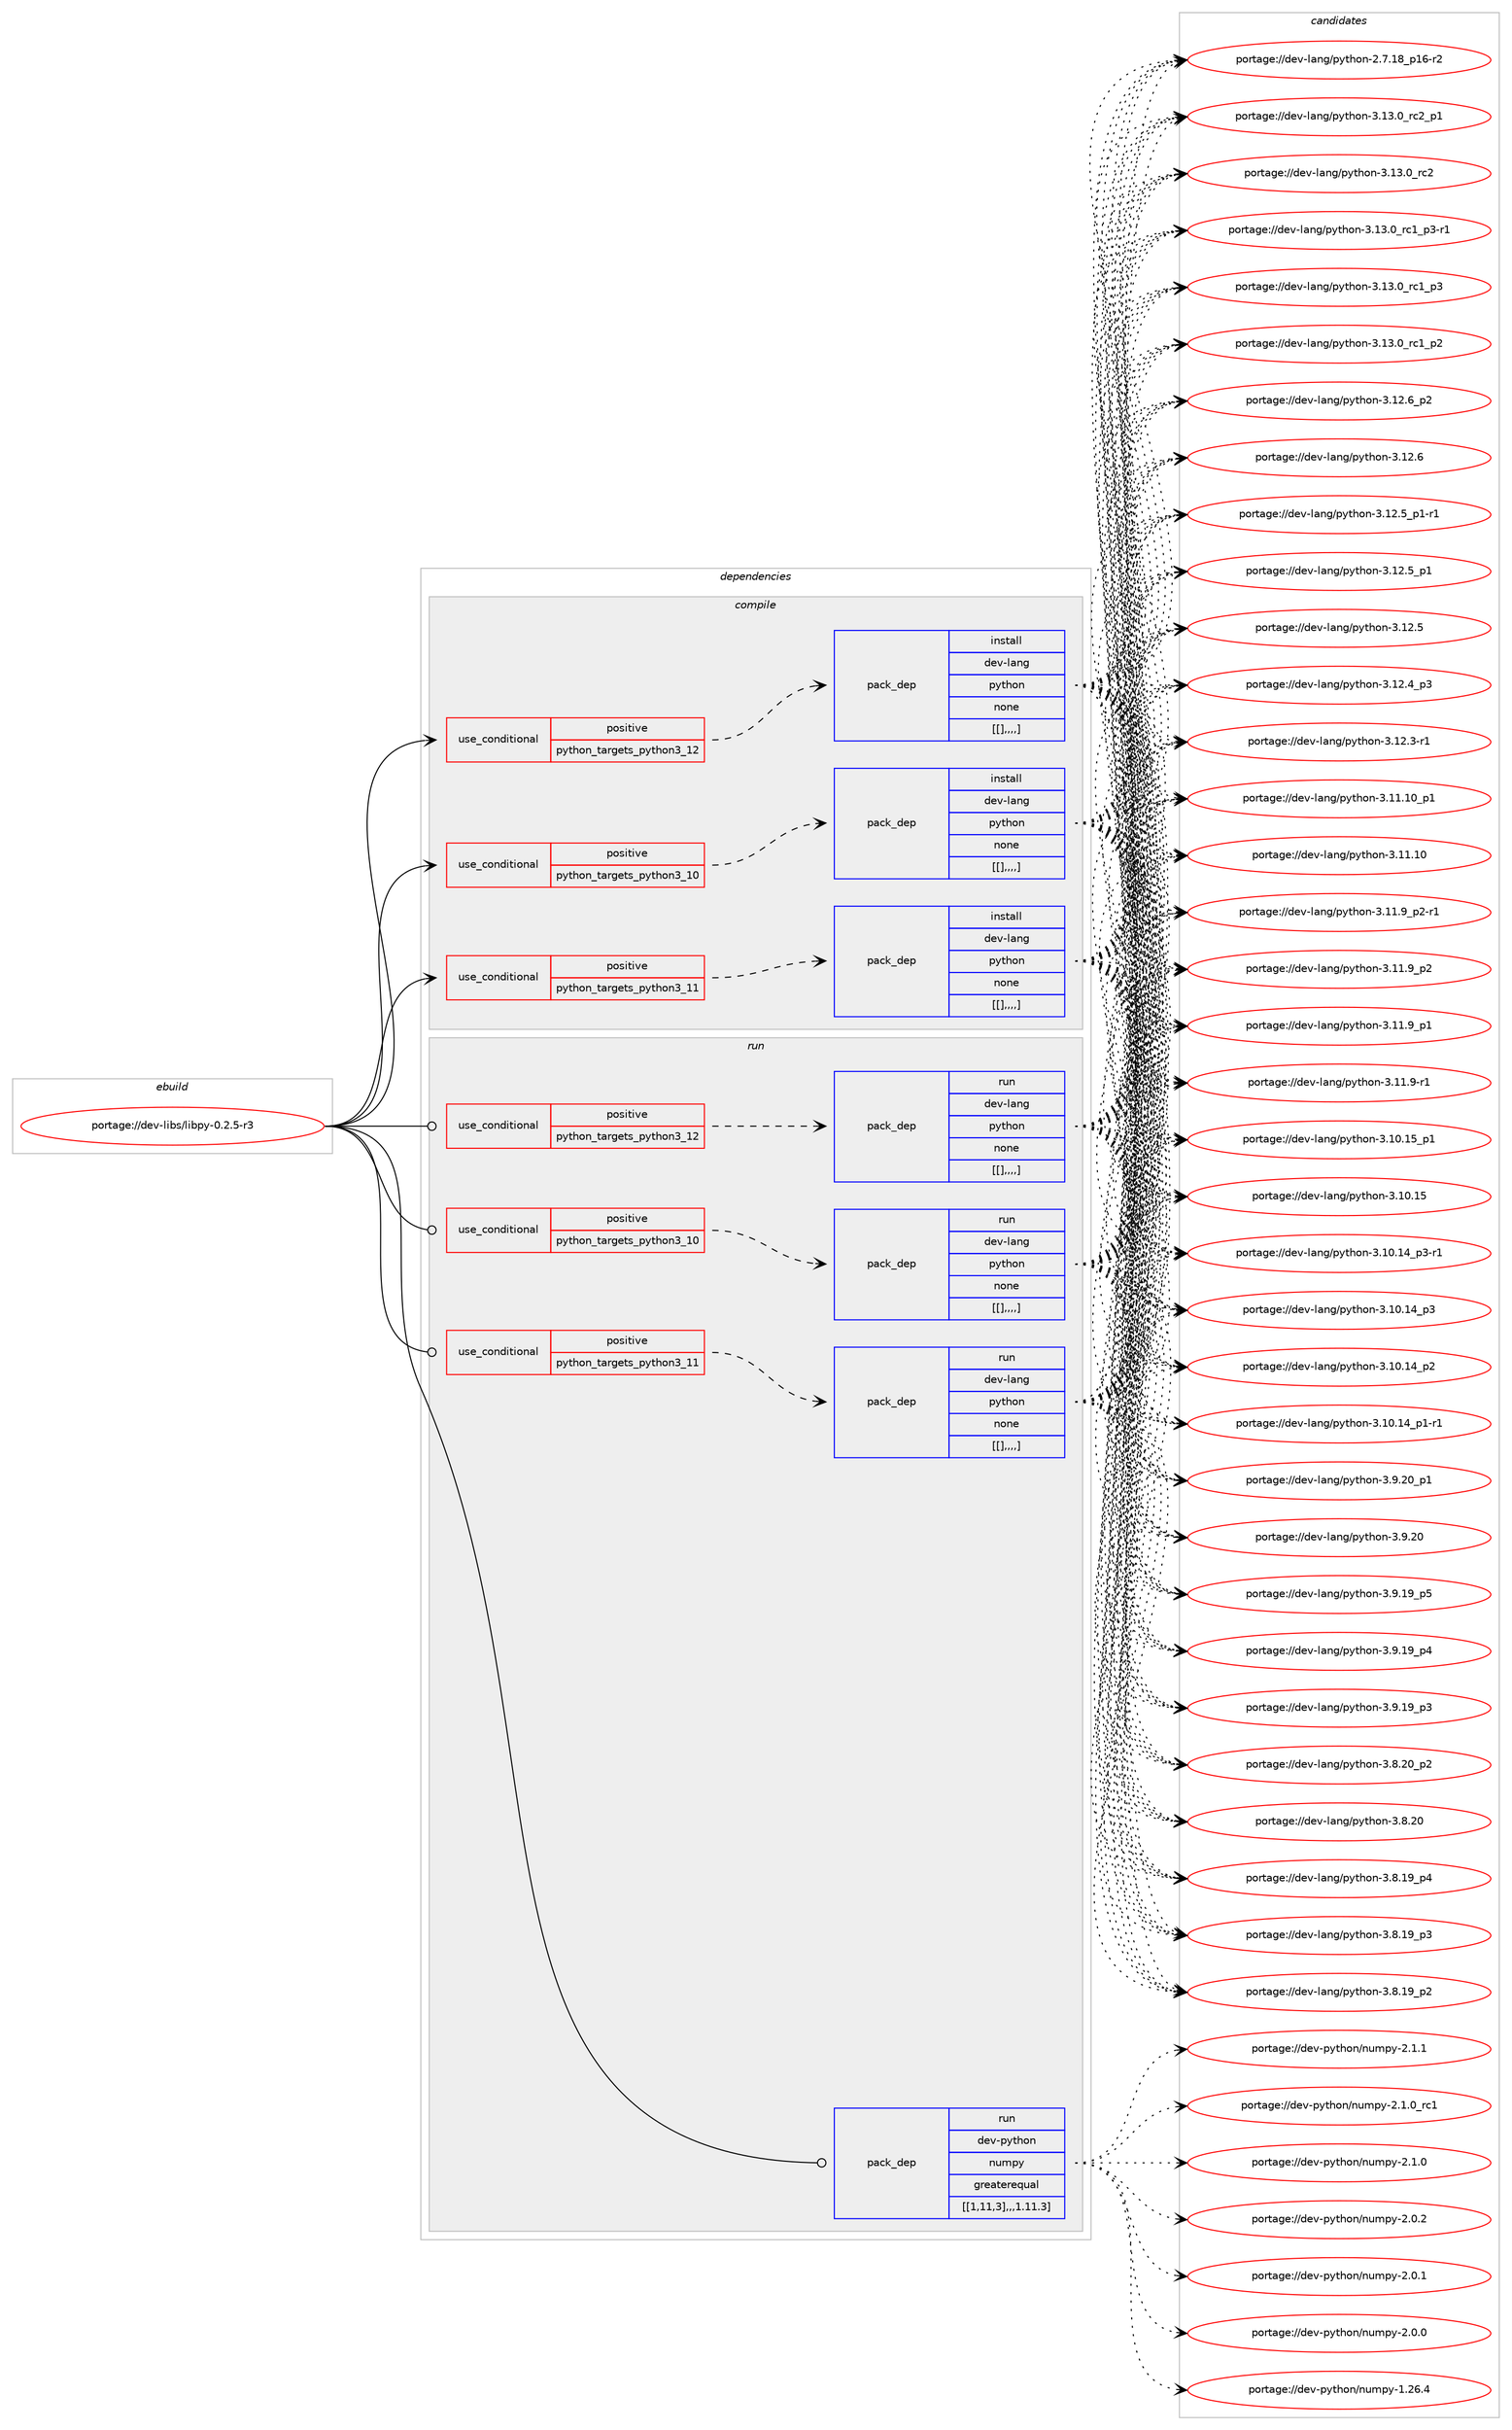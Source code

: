 digraph prolog {

# *************
# Graph options
# *************

newrank=true;
concentrate=true;
compound=true;
graph [rankdir=LR,fontname=Helvetica,fontsize=10,ranksep=1.5];#, ranksep=2.5, nodesep=0.2];
edge  [arrowhead=vee];
node  [fontname=Helvetica,fontsize=10];

# **********
# The ebuild
# **********

subgraph cluster_leftcol {
color=gray;
label=<<i>ebuild</i>>;
id [label="portage://dev-libs/libpy-0.2.5-r3", color=red, width=4, href="../dev-libs/libpy-0.2.5-r3.svg"];
}

# ****************
# The dependencies
# ****************

subgraph cluster_midcol {
color=gray;
label=<<i>dependencies</i>>;
subgraph cluster_compile {
fillcolor="#eeeeee";
style=filled;
label=<<i>compile</i>>;
subgraph cond28006 {
dependency112294 [label=<<TABLE BORDER="0" CELLBORDER="1" CELLSPACING="0" CELLPADDING="4"><TR><TD ROWSPAN="3" CELLPADDING="10">use_conditional</TD></TR><TR><TD>positive</TD></TR><TR><TD>python_targets_python3_10</TD></TR></TABLE>>, shape=none, color=red];
subgraph pack83128 {
dependency112295 [label=<<TABLE BORDER="0" CELLBORDER="1" CELLSPACING="0" CELLPADDING="4" WIDTH="220"><TR><TD ROWSPAN="6" CELLPADDING="30">pack_dep</TD></TR><TR><TD WIDTH="110">install</TD></TR><TR><TD>dev-lang</TD></TR><TR><TD>python</TD></TR><TR><TD>none</TD></TR><TR><TD>[[],,,,]</TD></TR></TABLE>>, shape=none, color=blue];
}
dependency112294:e -> dependency112295:w [weight=20,style="dashed",arrowhead="vee"];
}
id:e -> dependency112294:w [weight=20,style="solid",arrowhead="vee"];
subgraph cond28007 {
dependency112296 [label=<<TABLE BORDER="0" CELLBORDER="1" CELLSPACING="0" CELLPADDING="4"><TR><TD ROWSPAN="3" CELLPADDING="10">use_conditional</TD></TR><TR><TD>positive</TD></TR><TR><TD>python_targets_python3_11</TD></TR></TABLE>>, shape=none, color=red];
subgraph pack83129 {
dependency112297 [label=<<TABLE BORDER="0" CELLBORDER="1" CELLSPACING="0" CELLPADDING="4" WIDTH="220"><TR><TD ROWSPAN="6" CELLPADDING="30">pack_dep</TD></TR><TR><TD WIDTH="110">install</TD></TR><TR><TD>dev-lang</TD></TR><TR><TD>python</TD></TR><TR><TD>none</TD></TR><TR><TD>[[],,,,]</TD></TR></TABLE>>, shape=none, color=blue];
}
dependency112296:e -> dependency112297:w [weight=20,style="dashed",arrowhead="vee"];
}
id:e -> dependency112296:w [weight=20,style="solid",arrowhead="vee"];
subgraph cond28008 {
dependency112298 [label=<<TABLE BORDER="0" CELLBORDER="1" CELLSPACING="0" CELLPADDING="4"><TR><TD ROWSPAN="3" CELLPADDING="10">use_conditional</TD></TR><TR><TD>positive</TD></TR><TR><TD>python_targets_python3_12</TD></TR></TABLE>>, shape=none, color=red];
subgraph pack83130 {
dependency112299 [label=<<TABLE BORDER="0" CELLBORDER="1" CELLSPACING="0" CELLPADDING="4" WIDTH="220"><TR><TD ROWSPAN="6" CELLPADDING="30">pack_dep</TD></TR><TR><TD WIDTH="110">install</TD></TR><TR><TD>dev-lang</TD></TR><TR><TD>python</TD></TR><TR><TD>none</TD></TR><TR><TD>[[],,,,]</TD></TR></TABLE>>, shape=none, color=blue];
}
dependency112298:e -> dependency112299:w [weight=20,style="dashed",arrowhead="vee"];
}
id:e -> dependency112298:w [weight=20,style="solid",arrowhead="vee"];
}
subgraph cluster_compileandrun {
fillcolor="#eeeeee";
style=filled;
label=<<i>compile and run</i>>;
}
subgraph cluster_run {
fillcolor="#eeeeee";
style=filled;
label=<<i>run</i>>;
subgraph cond28009 {
dependency112300 [label=<<TABLE BORDER="0" CELLBORDER="1" CELLSPACING="0" CELLPADDING="4"><TR><TD ROWSPAN="3" CELLPADDING="10">use_conditional</TD></TR><TR><TD>positive</TD></TR><TR><TD>python_targets_python3_10</TD></TR></TABLE>>, shape=none, color=red];
subgraph pack83131 {
dependency112301 [label=<<TABLE BORDER="0" CELLBORDER="1" CELLSPACING="0" CELLPADDING="4" WIDTH="220"><TR><TD ROWSPAN="6" CELLPADDING="30">pack_dep</TD></TR><TR><TD WIDTH="110">run</TD></TR><TR><TD>dev-lang</TD></TR><TR><TD>python</TD></TR><TR><TD>none</TD></TR><TR><TD>[[],,,,]</TD></TR></TABLE>>, shape=none, color=blue];
}
dependency112300:e -> dependency112301:w [weight=20,style="dashed",arrowhead="vee"];
}
id:e -> dependency112300:w [weight=20,style="solid",arrowhead="odot"];
subgraph cond28010 {
dependency112302 [label=<<TABLE BORDER="0" CELLBORDER="1" CELLSPACING="0" CELLPADDING="4"><TR><TD ROWSPAN="3" CELLPADDING="10">use_conditional</TD></TR><TR><TD>positive</TD></TR><TR><TD>python_targets_python3_11</TD></TR></TABLE>>, shape=none, color=red];
subgraph pack83132 {
dependency112303 [label=<<TABLE BORDER="0" CELLBORDER="1" CELLSPACING="0" CELLPADDING="4" WIDTH="220"><TR><TD ROWSPAN="6" CELLPADDING="30">pack_dep</TD></TR><TR><TD WIDTH="110">run</TD></TR><TR><TD>dev-lang</TD></TR><TR><TD>python</TD></TR><TR><TD>none</TD></TR><TR><TD>[[],,,,]</TD></TR></TABLE>>, shape=none, color=blue];
}
dependency112302:e -> dependency112303:w [weight=20,style="dashed",arrowhead="vee"];
}
id:e -> dependency112302:w [weight=20,style="solid",arrowhead="odot"];
subgraph cond28011 {
dependency112304 [label=<<TABLE BORDER="0" CELLBORDER="1" CELLSPACING="0" CELLPADDING="4"><TR><TD ROWSPAN="3" CELLPADDING="10">use_conditional</TD></TR><TR><TD>positive</TD></TR><TR><TD>python_targets_python3_12</TD></TR></TABLE>>, shape=none, color=red];
subgraph pack83133 {
dependency112305 [label=<<TABLE BORDER="0" CELLBORDER="1" CELLSPACING="0" CELLPADDING="4" WIDTH="220"><TR><TD ROWSPAN="6" CELLPADDING="30">pack_dep</TD></TR><TR><TD WIDTH="110">run</TD></TR><TR><TD>dev-lang</TD></TR><TR><TD>python</TD></TR><TR><TD>none</TD></TR><TR><TD>[[],,,,]</TD></TR></TABLE>>, shape=none, color=blue];
}
dependency112304:e -> dependency112305:w [weight=20,style="dashed",arrowhead="vee"];
}
id:e -> dependency112304:w [weight=20,style="solid",arrowhead="odot"];
subgraph pack83134 {
dependency112306 [label=<<TABLE BORDER="0" CELLBORDER="1" CELLSPACING="0" CELLPADDING="4" WIDTH="220"><TR><TD ROWSPAN="6" CELLPADDING="30">pack_dep</TD></TR><TR><TD WIDTH="110">run</TD></TR><TR><TD>dev-python</TD></TR><TR><TD>numpy</TD></TR><TR><TD>greaterequal</TD></TR><TR><TD>[[1,11,3],,,1.11.3]</TD></TR></TABLE>>, shape=none, color=blue];
}
id:e -> dependency112306:w [weight=20,style="solid",arrowhead="odot"];
}
}

# **************
# The candidates
# **************

subgraph cluster_choices {
rank=same;
color=gray;
label=<<i>candidates</i>>;

subgraph choice83128 {
color=black;
nodesep=1;
choice100101118451089711010347112121116104111110455146495146489511499509511249 [label="portage://dev-lang/python-3.13.0_rc2_p1", color=red, width=4,href="../dev-lang/python-3.13.0_rc2_p1.svg"];
choice10010111845108971101034711212111610411111045514649514648951149950 [label="portage://dev-lang/python-3.13.0_rc2", color=red, width=4,href="../dev-lang/python-3.13.0_rc2.svg"];
choice1001011184510897110103471121211161041111104551464951464895114994995112514511449 [label="portage://dev-lang/python-3.13.0_rc1_p3-r1", color=red, width=4,href="../dev-lang/python-3.13.0_rc1_p3-r1.svg"];
choice100101118451089711010347112121116104111110455146495146489511499499511251 [label="portage://dev-lang/python-3.13.0_rc1_p3", color=red, width=4,href="../dev-lang/python-3.13.0_rc1_p3.svg"];
choice100101118451089711010347112121116104111110455146495146489511499499511250 [label="portage://dev-lang/python-3.13.0_rc1_p2", color=red, width=4,href="../dev-lang/python-3.13.0_rc1_p2.svg"];
choice100101118451089711010347112121116104111110455146495046549511250 [label="portage://dev-lang/python-3.12.6_p2", color=red, width=4,href="../dev-lang/python-3.12.6_p2.svg"];
choice10010111845108971101034711212111610411111045514649504654 [label="portage://dev-lang/python-3.12.6", color=red, width=4,href="../dev-lang/python-3.12.6.svg"];
choice1001011184510897110103471121211161041111104551464950465395112494511449 [label="portage://dev-lang/python-3.12.5_p1-r1", color=red, width=4,href="../dev-lang/python-3.12.5_p1-r1.svg"];
choice100101118451089711010347112121116104111110455146495046539511249 [label="portage://dev-lang/python-3.12.5_p1", color=red, width=4,href="../dev-lang/python-3.12.5_p1.svg"];
choice10010111845108971101034711212111610411111045514649504653 [label="portage://dev-lang/python-3.12.5", color=red, width=4,href="../dev-lang/python-3.12.5.svg"];
choice100101118451089711010347112121116104111110455146495046529511251 [label="portage://dev-lang/python-3.12.4_p3", color=red, width=4,href="../dev-lang/python-3.12.4_p3.svg"];
choice100101118451089711010347112121116104111110455146495046514511449 [label="portage://dev-lang/python-3.12.3-r1", color=red, width=4,href="../dev-lang/python-3.12.3-r1.svg"];
choice10010111845108971101034711212111610411111045514649494649489511249 [label="portage://dev-lang/python-3.11.10_p1", color=red, width=4,href="../dev-lang/python-3.11.10_p1.svg"];
choice1001011184510897110103471121211161041111104551464949464948 [label="portage://dev-lang/python-3.11.10", color=red, width=4,href="../dev-lang/python-3.11.10.svg"];
choice1001011184510897110103471121211161041111104551464949465795112504511449 [label="portage://dev-lang/python-3.11.9_p2-r1", color=red, width=4,href="../dev-lang/python-3.11.9_p2-r1.svg"];
choice100101118451089711010347112121116104111110455146494946579511250 [label="portage://dev-lang/python-3.11.9_p2", color=red, width=4,href="../dev-lang/python-3.11.9_p2.svg"];
choice100101118451089711010347112121116104111110455146494946579511249 [label="portage://dev-lang/python-3.11.9_p1", color=red, width=4,href="../dev-lang/python-3.11.9_p1.svg"];
choice100101118451089711010347112121116104111110455146494946574511449 [label="portage://dev-lang/python-3.11.9-r1", color=red, width=4,href="../dev-lang/python-3.11.9-r1.svg"];
choice10010111845108971101034711212111610411111045514649484649539511249 [label="portage://dev-lang/python-3.10.15_p1", color=red, width=4,href="../dev-lang/python-3.10.15_p1.svg"];
choice1001011184510897110103471121211161041111104551464948464953 [label="portage://dev-lang/python-3.10.15", color=red, width=4,href="../dev-lang/python-3.10.15.svg"];
choice100101118451089711010347112121116104111110455146494846495295112514511449 [label="portage://dev-lang/python-3.10.14_p3-r1", color=red, width=4,href="../dev-lang/python-3.10.14_p3-r1.svg"];
choice10010111845108971101034711212111610411111045514649484649529511251 [label="portage://dev-lang/python-3.10.14_p3", color=red, width=4,href="../dev-lang/python-3.10.14_p3.svg"];
choice10010111845108971101034711212111610411111045514649484649529511250 [label="portage://dev-lang/python-3.10.14_p2", color=red, width=4,href="../dev-lang/python-3.10.14_p2.svg"];
choice100101118451089711010347112121116104111110455146494846495295112494511449 [label="portage://dev-lang/python-3.10.14_p1-r1", color=red, width=4,href="../dev-lang/python-3.10.14_p1-r1.svg"];
choice100101118451089711010347112121116104111110455146574650489511249 [label="portage://dev-lang/python-3.9.20_p1", color=red, width=4,href="../dev-lang/python-3.9.20_p1.svg"];
choice10010111845108971101034711212111610411111045514657465048 [label="portage://dev-lang/python-3.9.20", color=red, width=4,href="../dev-lang/python-3.9.20.svg"];
choice100101118451089711010347112121116104111110455146574649579511253 [label="portage://dev-lang/python-3.9.19_p5", color=red, width=4,href="../dev-lang/python-3.9.19_p5.svg"];
choice100101118451089711010347112121116104111110455146574649579511252 [label="portage://dev-lang/python-3.9.19_p4", color=red, width=4,href="../dev-lang/python-3.9.19_p4.svg"];
choice100101118451089711010347112121116104111110455146574649579511251 [label="portage://dev-lang/python-3.9.19_p3", color=red, width=4,href="../dev-lang/python-3.9.19_p3.svg"];
choice100101118451089711010347112121116104111110455146564650489511250 [label="portage://dev-lang/python-3.8.20_p2", color=red, width=4,href="../dev-lang/python-3.8.20_p2.svg"];
choice10010111845108971101034711212111610411111045514656465048 [label="portage://dev-lang/python-3.8.20", color=red, width=4,href="../dev-lang/python-3.8.20.svg"];
choice100101118451089711010347112121116104111110455146564649579511252 [label="portage://dev-lang/python-3.8.19_p4", color=red, width=4,href="../dev-lang/python-3.8.19_p4.svg"];
choice100101118451089711010347112121116104111110455146564649579511251 [label="portage://dev-lang/python-3.8.19_p3", color=red, width=4,href="../dev-lang/python-3.8.19_p3.svg"];
choice100101118451089711010347112121116104111110455146564649579511250 [label="portage://dev-lang/python-3.8.19_p2", color=red, width=4,href="../dev-lang/python-3.8.19_p2.svg"];
choice100101118451089711010347112121116104111110455046554649569511249544511450 [label="portage://dev-lang/python-2.7.18_p16-r2", color=red, width=4,href="../dev-lang/python-2.7.18_p16-r2.svg"];
dependency112295:e -> choice100101118451089711010347112121116104111110455146495146489511499509511249:w [style=dotted,weight="100"];
dependency112295:e -> choice10010111845108971101034711212111610411111045514649514648951149950:w [style=dotted,weight="100"];
dependency112295:e -> choice1001011184510897110103471121211161041111104551464951464895114994995112514511449:w [style=dotted,weight="100"];
dependency112295:e -> choice100101118451089711010347112121116104111110455146495146489511499499511251:w [style=dotted,weight="100"];
dependency112295:e -> choice100101118451089711010347112121116104111110455146495146489511499499511250:w [style=dotted,weight="100"];
dependency112295:e -> choice100101118451089711010347112121116104111110455146495046549511250:w [style=dotted,weight="100"];
dependency112295:e -> choice10010111845108971101034711212111610411111045514649504654:w [style=dotted,weight="100"];
dependency112295:e -> choice1001011184510897110103471121211161041111104551464950465395112494511449:w [style=dotted,weight="100"];
dependency112295:e -> choice100101118451089711010347112121116104111110455146495046539511249:w [style=dotted,weight="100"];
dependency112295:e -> choice10010111845108971101034711212111610411111045514649504653:w [style=dotted,weight="100"];
dependency112295:e -> choice100101118451089711010347112121116104111110455146495046529511251:w [style=dotted,weight="100"];
dependency112295:e -> choice100101118451089711010347112121116104111110455146495046514511449:w [style=dotted,weight="100"];
dependency112295:e -> choice10010111845108971101034711212111610411111045514649494649489511249:w [style=dotted,weight="100"];
dependency112295:e -> choice1001011184510897110103471121211161041111104551464949464948:w [style=dotted,weight="100"];
dependency112295:e -> choice1001011184510897110103471121211161041111104551464949465795112504511449:w [style=dotted,weight="100"];
dependency112295:e -> choice100101118451089711010347112121116104111110455146494946579511250:w [style=dotted,weight="100"];
dependency112295:e -> choice100101118451089711010347112121116104111110455146494946579511249:w [style=dotted,weight="100"];
dependency112295:e -> choice100101118451089711010347112121116104111110455146494946574511449:w [style=dotted,weight="100"];
dependency112295:e -> choice10010111845108971101034711212111610411111045514649484649539511249:w [style=dotted,weight="100"];
dependency112295:e -> choice1001011184510897110103471121211161041111104551464948464953:w [style=dotted,weight="100"];
dependency112295:e -> choice100101118451089711010347112121116104111110455146494846495295112514511449:w [style=dotted,weight="100"];
dependency112295:e -> choice10010111845108971101034711212111610411111045514649484649529511251:w [style=dotted,weight="100"];
dependency112295:e -> choice10010111845108971101034711212111610411111045514649484649529511250:w [style=dotted,weight="100"];
dependency112295:e -> choice100101118451089711010347112121116104111110455146494846495295112494511449:w [style=dotted,weight="100"];
dependency112295:e -> choice100101118451089711010347112121116104111110455146574650489511249:w [style=dotted,weight="100"];
dependency112295:e -> choice10010111845108971101034711212111610411111045514657465048:w [style=dotted,weight="100"];
dependency112295:e -> choice100101118451089711010347112121116104111110455146574649579511253:w [style=dotted,weight="100"];
dependency112295:e -> choice100101118451089711010347112121116104111110455146574649579511252:w [style=dotted,weight="100"];
dependency112295:e -> choice100101118451089711010347112121116104111110455146574649579511251:w [style=dotted,weight="100"];
dependency112295:e -> choice100101118451089711010347112121116104111110455146564650489511250:w [style=dotted,weight="100"];
dependency112295:e -> choice10010111845108971101034711212111610411111045514656465048:w [style=dotted,weight="100"];
dependency112295:e -> choice100101118451089711010347112121116104111110455146564649579511252:w [style=dotted,weight="100"];
dependency112295:e -> choice100101118451089711010347112121116104111110455146564649579511251:w [style=dotted,weight="100"];
dependency112295:e -> choice100101118451089711010347112121116104111110455146564649579511250:w [style=dotted,weight="100"];
dependency112295:e -> choice100101118451089711010347112121116104111110455046554649569511249544511450:w [style=dotted,weight="100"];
}
subgraph choice83129 {
color=black;
nodesep=1;
choice100101118451089711010347112121116104111110455146495146489511499509511249 [label="portage://dev-lang/python-3.13.0_rc2_p1", color=red, width=4,href="../dev-lang/python-3.13.0_rc2_p1.svg"];
choice10010111845108971101034711212111610411111045514649514648951149950 [label="portage://dev-lang/python-3.13.0_rc2", color=red, width=4,href="../dev-lang/python-3.13.0_rc2.svg"];
choice1001011184510897110103471121211161041111104551464951464895114994995112514511449 [label="portage://dev-lang/python-3.13.0_rc1_p3-r1", color=red, width=4,href="../dev-lang/python-3.13.0_rc1_p3-r1.svg"];
choice100101118451089711010347112121116104111110455146495146489511499499511251 [label="portage://dev-lang/python-3.13.0_rc1_p3", color=red, width=4,href="../dev-lang/python-3.13.0_rc1_p3.svg"];
choice100101118451089711010347112121116104111110455146495146489511499499511250 [label="portage://dev-lang/python-3.13.0_rc1_p2", color=red, width=4,href="../dev-lang/python-3.13.0_rc1_p2.svg"];
choice100101118451089711010347112121116104111110455146495046549511250 [label="portage://dev-lang/python-3.12.6_p2", color=red, width=4,href="../dev-lang/python-3.12.6_p2.svg"];
choice10010111845108971101034711212111610411111045514649504654 [label="portage://dev-lang/python-3.12.6", color=red, width=4,href="../dev-lang/python-3.12.6.svg"];
choice1001011184510897110103471121211161041111104551464950465395112494511449 [label="portage://dev-lang/python-3.12.5_p1-r1", color=red, width=4,href="../dev-lang/python-3.12.5_p1-r1.svg"];
choice100101118451089711010347112121116104111110455146495046539511249 [label="portage://dev-lang/python-3.12.5_p1", color=red, width=4,href="../dev-lang/python-3.12.5_p1.svg"];
choice10010111845108971101034711212111610411111045514649504653 [label="portage://dev-lang/python-3.12.5", color=red, width=4,href="../dev-lang/python-3.12.5.svg"];
choice100101118451089711010347112121116104111110455146495046529511251 [label="portage://dev-lang/python-3.12.4_p3", color=red, width=4,href="../dev-lang/python-3.12.4_p3.svg"];
choice100101118451089711010347112121116104111110455146495046514511449 [label="portage://dev-lang/python-3.12.3-r1", color=red, width=4,href="../dev-lang/python-3.12.3-r1.svg"];
choice10010111845108971101034711212111610411111045514649494649489511249 [label="portage://dev-lang/python-3.11.10_p1", color=red, width=4,href="../dev-lang/python-3.11.10_p1.svg"];
choice1001011184510897110103471121211161041111104551464949464948 [label="portage://dev-lang/python-3.11.10", color=red, width=4,href="../dev-lang/python-3.11.10.svg"];
choice1001011184510897110103471121211161041111104551464949465795112504511449 [label="portage://dev-lang/python-3.11.9_p2-r1", color=red, width=4,href="../dev-lang/python-3.11.9_p2-r1.svg"];
choice100101118451089711010347112121116104111110455146494946579511250 [label="portage://dev-lang/python-3.11.9_p2", color=red, width=4,href="../dev-lang/python-3.11.9_p2.svg"];
choice100101118451089711010347112121116104111110455146494946579511249 [label="portage://dev-lang/python-3.11.9_p1", color=red, width=4,href="../dev-lang/python-3.11.9_p1.svg"];
choice100101118451089711010347112121116104111110455146494946574511449 [label="portage://dev-lang/python-3.11.9-r1", color=red, width=4,href="../dev-lang/python-3.11.9-r1.svg"];
choice10010111845108971101034711212111610411111045514649484649539511249 [label="portage://dev-lang/python-3.10.15_p1", color=red, width=4,href="../dev-lang/python-3.10.15_p1.svg"];
choice1001011184510897110103471121211161041111104551464948464953 [label="portage://dev-lang/python-3.10.15", color=red, width=4,href="../dev-lang/python-3.10.15.svg"];
choice100101118451089711010347112121116104111110455146494846495295112514511449 [label="portage://dev-lang/python-3.10.14_p3-r1", color=red, width=4,href="../dev-lang/python-3.10.14_p3-r1.svg"];
choice10010111845108971101034711212111610411111045514649484649529511251 [label="portage://dev-lang/python-3.10.14_p3", color=red, width=4,href="../dev-lang/python-3.10.14_p3.svg"];
choice10010111845108971101034711212111610411111045514649484649529511250 [label="portage://dev-lang/python-3.10.14_p2", color=red, width=4,href="../dev-lang/python-3.10.14_p2.svg"];
choice100101118451089711010347112121116104111110455146494846495295112494511449 [label="portage://dev-lang/python-3.10.14_p1-r1", color=red, width=4,href="../dev-lang/python-3.10.14_p1-r1.svg"];
choice100101118451089711010347112121116104111110455146574650489511249 [label="portage://dev-lang/python-3.9.20_p1", color=red, width=4,href="../dev-lang/python-3.9.20_p1.svg"];
choice10010111845108971101034711212111610411111045514657465048 [label="portage://dev-lang/python-3.9.20", color=red, width=4,href="../dev-lang/python-3.9.20.svg"];
choice100101118451089711010347112121116104111110455146574649579511253 [label="portage://dev-lang/python-3.9.19_p5", color=red, width=4,href="../dev-lang/python-3.9.19_p5.svg"];
choice100101118451089711010347112121116104111110455146574649579511252 [label="portage://dev-lang/python-3.9.19_p4", color=red, width=4,href="../dev-lang/python-3.9.19_p4.svg"];
choice100101118451089711010347112121116104111110455146574649579511251 [label="portage://dev-lang/python-3.9.19_p3", color=red, width=4,href="../dev-lang/python-3.9.19_p3.svg"];
choice100101118451089711010347112121116104111110455146564650489511250 [label="portage://dev-lang/python-3.8.20_p2", color=red, width=4,href="../dev-lang/python-3.8.20_p2.svg"];
choice10010111845108971101034711212111610411111045514656465048 [label="portage://dev-lang/python-3.8.20", color=red, width=4,href="../dev-lang/python-3.8.20.svg"];
choice100101118451089711010347112121116104111110455146564649579511252 [label="portage://dev-lang/python-3.8.19_p4", color=red, width=4,href="../dev-lang/python-3.8.19_p4.svg"];
choice100101118451089711010347112121116104111110455146564649579511251 [label="portage://dev-lang/python-3.8.19_p3", color=red, width=4,href="../dev-lang/python-3.8.19_p3.svg"];
choice100101118451089711010347112121116104111110455146564649579511250 [label="portage://dev-lang/python-3.8.19_p2", color=red, width=4,href="../dev-lang/python-3.8.19_p2.svg"];
choice100101118451089711010347112121116104111110455046554649569511249544511450 [label="portage://dev-lang/python-2.7.18_p16-r2", color=red, width=4,href="../dev-lang/python-2.7.18_p16-r2.svg"];
dependency112297:e -> choice100101118451089711010347112121116104111110455146495146489511499509511249:w [style=dotted,weight="100"];
dependency112297:e -> choice10010111845108971101034711212111610411111045514649514648951149950:w [style=dotted,weight="100"];
dependency112297:e -> choice1001011184510897110103471121211161041111104551464951464895114994995112514511449:w [style=dotted,weight="100"];
dependency112297:e -> choice100101118451089711010347112121116104111110455146495146489511499499511251:w [style=dotted,weight="100"];
dependency112297:e -> choice100101118451089711010347112121116104111110455146495146489511499499511250:w [style=dotted,weight="100"];
dependency112297:e -> choice100101118451089711010347112121116104111110455146495046549511250:w [style=dotted,weight="100"];
dependency112297:e -> choice10010111845108971101034711212111610411111045514649504654:w [style=dotted,weight="100"];
dependency112297:e -> choice1001011184510897110103471121211161041111104551464950465395112494511449:w [style=dotted,weight="100"];
dependency112297:e -> choice100101118451089711010347112121116104111110455146495046539511249:w [style=dotted,weight="100"];
dependency112297:e -> choice10010111845108971101034711212111610411111045514649504653:w [style=dotted,weight="100"];
dependency112297:e -> choice100101118451089711010347112121116104111110455146495046529511251:w [style=dotted,weight="100"];
dependency112297:e -> choice100101118451089711010347112121116104111110455146495046514511449:w [style=dotted,weight="100"];
dependency112297:e -> choice10010111845108971101034711212111610411111045514649494649489511249:w [style=dotted,weight="100"];
dependency112297:e -> choice1001011184510897110103471121211161041111104551464949464948:w [style=dotted,weight="100"];
dependency112297:e -> choice1001011184510897110103471121211161041111104551464949465795112504511449:w [style=dotted,weight="100"];
dependency112297:e -> choice100101118451089711010347112121116104111110455146494946579511250:w [style=dotted,weight="100"];
dependency112297:e -> choice100101118451089711010347112121116104111110455146494946579511249:w [style=dotted,weight="100"];
dependency112297:e -> choice100101118451089711010347112121116104111110455146494946574511449:w [style=dotted,weight="100"];
dependency112297:e -> choice10010111845108971101034711212111610411111045514649484649539511249:w [style=dotted,weight="100"];
dependency112297:e -> choice1001011184510897110103471121211161041111104551464948464953:w [style=dotted,weight="100"];
dependency112297:e -> choice100101118451089711010347112121116104111110455146494846495295112514511449:w [style=dotted,weight="100"];
dependency112297:e -> choice10010111845108971101034711212111610411111045514649484649529511251:w [style=dotted,weight="100"];
dependency112297:e -> choice10010111845108971101034711212111610411111045514649484649529511250:w [style=dotted,weight="100"];
dependency112297:e -> choice100101118451089711010347112121116104111110455146494846495295112494511449:w [style=dotted,weight="100"];
dependency112297:e -> choice100101118451089711010347112121116104111110455146574650489511249:w [style=dotted,weight="100"];
dependency112297:e -> choice10010111845108971101034711212111610411111045514657465048:w [style=dotted,weight="100"];
dependency112297:e -> choice100101118451089711010347112121116104111110455146574649579511253:w [style=dotted,weight="100"];
dependency112297:e -> choice100101118451089711010347112121116104111110455146574649579511252:w [style=dotted,weight="100"];
dependency112297:e -> choice100101118451089711010347112121116104111110455146574649579511251:w [style=dotted,weight="100"];
dependency112297:e -> choice100101118451089711010347112121116104111110455146564650489511250:w [style=dotted,weight="100"];
dependency112297:e -> choice10010111845108971101034711212111610411111045514656465048:w [style=dotted,weight="100"];
dependency112297:e -> choice100101118451089711010347112121116104111110455146564649579511252:w [style=dotted,weight="100"];
dependency112297:e -> choice100101118451089711010347112121116104111110455146564649579511251:w [style=dotted,weight="100"];
dependency112297:e -> choice100101118451089711010347112121116104111110455146564649579511250:w [style=dotted,weight="100"];
dependency112297:e -> choice100101118451089711010347112121116104111110455046554649569511249544511450:w [style=dotted,weight="100"];
}
subgraph choice83130 {
color=black;
nodesep=1;
choice100101118451089711010347112121116104111110455146495146489511499509511249 [label="portage://dev-lang/python-3.13.0_rc2_p1", color=red, width=4,href="../dev-lang/python-3.13.0_rc2_p1.svg"];
choice10010111845108971101034711212111610411111045514649514648951149950 [label="portage://dev-lang/python-3.13.0_rc2", color=red, width=4,href="../dev-lang/python-3.13.0_rc2.svg"];
choice1001011184510897110103471121211161041111104551464951464895114994995112514511449 [label="portage://dev-lang/python-3.13.0_rc1_p3-r1", color=red, width=4,href="../dev-lang/python-3.13.0_rc1_p3-r1.svg"];
choice100101118451089711010347112121116104111110455146495146489511499499511251 [label="portage://dev-lang/python-3.13.0_rc1_p3", color=red, width=4,href="../dev-lang/python-3.13.0_rc1_p3.svg"];
choice100101118451089711010347112121116104111110455146495146489511499499511250 [label="portage://dev-lang/python-3.13.0_rc1_p2", color=red, width=4,href="../dev-lang/python-3.13.0_rc1_p2.svg"];
choice100101118451089711010347112121116104111110455146495046549511250 [label="portage://dev-lang/python-3.12.6_p2", color=red, width=4,href="../dev-lang/python-3.12.6_p2.svg"];
choice10010111845108971101034711212111610411111045514649504654 [label="portage://dev-lang/python-3.12.6", color=red, width=4,href="../dev-lang/python-3.12.6.svg"];
choice1001011184510897110103471121211161041111104551464950465395112494511449 [label="portage://dev-lang/python-3.12.5_p1-r1", color=red, width=4,href="../dev-lang/python-3.12.5_p1-r1.svg"];
choice100101118451089711010347112121116104111110455146495046539511249 [label="portage://dev-lang/python-3.12.5_p1", color=red, width=4,href="../dev-lang/python-3.12.5_p1.svg"];
choice10010111845108971101034711212111610411111045514649504653 [label="portage://dev-lang/python-3.12.5", color=red, width=4,href="../dev-lang/python-3.12.5.svg"];
choice100101118451089711010347112121116104111110455146495046529511251 [label="portage://dev-lang/python-3.12.4_p3", color=red, width=4,href="../dev-lang/python-3.12.4_p3.svg"];
choice100101118451089711010347112121116104111110455146495046514511449 [label="portage://dev-lang/python-3.12.3-r1", color=red, width=4,href="../dev-lang/python-3.12.3-r1.svg"];
choice10010111845108971101034711212111610411111045514649494649489511249 [label="portage://dev-lang/python-3.11.10_p1", color=red, width=4,href="../dev-lang/python-3.11.10_p1.svg"];
choice1001011184510897110103471121211161041111104551464949464948 [label="portage://dev-lang/python-3.11.10", color=red, width=4,href="../dev-lang/python-3.11.10.svg"];
choice1001011184510897110103471121211161041111104551464949465795112504511449 [label="portage://dev-lang/python-3.11.9_p2-r1", color=red, width=4,href="../dev-lang/python-3.11.9_p2-r1.svg"];
choice100101118451089711010347112121116104111110455146494946579511250 [label="portage://dev-lang/python-3.11.9_p2", color=red, width=4,href="../dev-lang/python-3.11.9_p2.svg"];
choice100101118451089711010347112121116104111110455146494946579511249 [label="portage://dev-lang/python-3.11.9_p1", color=red, width=4,href="../dev-lang/python-3.11.9_p1.svg"];
choice100101118451089711010347112121116104111110455146494946574511449 [label="portage://dev-lang/python-3.11.9-r1", color=red, width=4,href="../dev-lang/python-3.11.9-r1.svg"];
choice10010111845108971101034711212111610411111045514649484649539511249 [label="portage://dev-lang/python-3.10.15_p1", color=red, width=4,href="../dev-lang/python-3.10.15_p1.svg"];
choice1001011184510897110103471121211161041111104551464948464953 [label="portage://dev-lang/python-3.10.15", color=red, width=4,href="../dev-lang/python-3.10.15.svg"];
choice100101118451089711010347112121116104111110455146494846495295112514511449 [label="portage://dev-lang/python-3.10.14_p3-r1", color=red, width=4,href="../dev-lang/python-3.10.14_p3-r1.svg"];
choice10010111845108971101034711212111610411111045514649484649529511251 [label="portage://dev-lang/python-3.10.14_p3", color=red, width=4,href="../dev-lang/python-3.10.14_p3.svg"];
choice10010111845108971101034711212111610411111045514649484649529511250 [label="portage://dev-lang/python-3.10.14_p2", color=red, width=4,href="../dev-lang/python-3.10.14_p2.svg"];
choice100101118451089711010347112121116104111110455146494846495295112494511449 [label="portage://dev-lang/python-3.10.14_p1-r1", color=red, width=4,href="../dev-lang/python-3.10.14_p1-r1.svg"];
choice100101118451089711010347112121116104111110455146574650489511249 [label="portage://dev-lang/python-3.9.20_p1", color=red, width=4,href="../dev-lang/python-3.9.20_p1.svg"];
choice10010111845108971101034711212111610411111045514657465048 [label="portage://dev-lang/python-3.9.20", color=red, width=4,href="../dev-lang/python-3.9.20.svg"];
choice100101118451089711010347112121116104111110455146574649579511253 [label="portage://dev-lang/python-3.9.19_p5", color=red, width=4,href="../dev-lang/python-3.9.19_p5.svg"];
choice100101118451089711010347112121116104111110455146574649579511252 [label="portage://dev-lang/python-3.9.19_p4", color=red, width=4,href="../dev-lang/python-3.9.19_p4.svg"];
choice100101118451089711010347112121116104111110455146574649579511251 [label="portage://dev-lang/python-3.9.19_p3", color=red, width=4,href="../dev-lang/python-3.9.19_p3.svg"];
choice100101118451089711010347112121116104111110455146564650489511250 [label="portage://dev-lang/python-3.8.20_p2", color=red, width=4,href="../dev-lang/python-3.8.20_p2.svg"];
choice10010111845108971101034711212111610411111045514656465048 [label="portage://dev-lang/python-3.8.20", color=red, width=4,href="../dev-lang/python-3.8.20.svg"];
choice100101118451089711010347112121116104111110455146564649579511252 [label="portage://dev-lang/python-3.8.19_p4", color=red, width=4,href="../dev-lang/python-3.8.19_p4.svg"];
choice100101118451089711010347112121116104111110455146564649579511251 [label="portage://dev-lang/python-3.8.19_p3", color=red, width=4,href="../dev-lang/python-3.8.19_p3.svg"];
choice100101118451089711010347112121116104111110455146564649579511250 [label="portage://dev-lang/python-3.8.19_p2", color=red, width=4,href="../dev-lang/python-3.8.19_p2.svg"];
choice100101118451089711010347112121116104111110455046554649569511249544511450 [label="portage://dev-lang/python-2.7.18_p16-r2", color=red, width=4,href="../dev-lang/python-2.7.18_p16-r2.svg"];
dependency112299:e -> choice100101118451089711010347112121116104111110455146495146489511499509511249:w [style=dotted,weight="100"];
dependency112299:e -> choice10010111845108971101034711212111610411111045514649514648951149950:w [style=dotted,weight="100"];
dependency112299:e -> choice1001011184510897110103471121211161041111104551464951464895114994995112514511449:w [style=dotted,weight="100"];
dependency112299:e -> choice100101118451089711010347112121116104111110455146495146489511499499511251:w [style=dotted,weight="100"];
dependency112299:e -> choice100101118451089711010347112121116104111110455146495146489511499499511250:w [style=dotted,weight="100"];
dependency112299:e -> choice100101118451089711010347112121116104111110455146495046549511250:w [style=dotted,weight="100"];
dependency112299:e -> choice10010111845108971101034711212111610411111045514649504654:w [style=dotted,weight="100"];
dependency112299:e -> choice1001011184510897110103471121211161041111104551464950465395112494511449:w [style=dotted,weight="100"];
dependency112299:e -> choice100101118451089711010347112121116104111110455146495046539511249:w [style=dotted,weight="100"];
dependency112299:e -> choice10010111845108971101034711212111610411111045514649504653:w [style=dotted,weight="100"];
dependency112299:e -> choice100101118451089711010347112121116104111110455146495046529511251:w [style=dotted,weight="100"];
dependency112299:e -> choice100101118451089711010347112121116104111110455146495046514511449:w [style=dotted,weight="100"];
dependency112299:e -> choice10010111845108971101034711212111610411111045514649494649489511249:w [style=dotted,weight="100"];
dependency112299:e -> choice1001011184510897110103471121211161041111104551464949464948:w [style=dotted,weight="100"];
dependency112299:e -> choice1001011184510897110103471121211161041111104551464949465795112504511449:w [style=dotted,weight="100"];
dependency112299:e -> choice100101118451089711010347112121116104111110455146494946579511250:w [style=dotted,weight="100"];
dependency112299:e -> choice100101118451089711010347112121116104111110455146494946579511249:w [style=dotted,weight="100"];
dependency112299:e -> choice100101118451089711010347112121116104111110455146494946574511449:w [style=dotted,weight="100"];
dependency112299:e -> choice10010111845108971101034711212111610411111045514649484649539511249:w [style=dotted,weight="100"];
dependency112299:e -> choice1001011184510897110103471121211161041111104551464948464953:w [style=dotted,weight="100"];
dependency112299:e -> choice100101118451089711010347112121116104111110455146494846495295112514511449:w [style=dotted,weight="100"];
dependency112299:e -> choice10010111845108971101034711212111610411111045514649484649529511251:w [style=dotted,weight="100"];
dependency112299:e -> choice10010111845108971101034711212111610411111045514649484649529511250:w [style=dotted,weight="100"];
dependency112299:e -> choice100101118451089711010347112121116104111110455146494846495295112494511449:w [style=dotted,weight="100"];
dependency112299:e -> choice100101118451089711010347112121116104111110455146574650489511249:w [style=dotted,weight="100"];
dependency112299:e -> choice10010111845108971101034711212111610411111045514657465048:w [style=dotted,weight="100"];
dependency112299:e -> choice100101118451089711010347112121116104111110455146574649579511253:w [style=dotted,weight="100"];
dependency112299:e -> choice100101118451089711010347112121116104111110455146574649579511252:w [style=dotted,weight="100"];
dependency112299:e -> choice100101118451089711010347112121116104111110455146574649579511251:w [style=dotted,weight="100"];
dependency112299:e -> choice100101118451089711010347112121116104111110455146564650489511250:w [style=dotted,weight="100"];
dependency112299:e -> choice10010111845108971101034711212111610411111045514656465048:w [style=dotted,weight="100"];
dependency112299:e -> choice100101118451089711010347112121116104111110455146564649579511252:w [style=dotted,weight="100"];
dependency112299:e -> choice100101118451089711010347112121116104111110455146564649579511251:w [style=dotted,weight="100"];
dependency112299:e -> choice100101118451089711010347112121116104111110455146564649579511250:w [style=dotted,weight="100"];
dependency112299:e -> choice100101118451089711010347112121116104111110455046554649569511249544511450:w [style=dotted,weight="100"];
}
subgraph choice83131 {
color=black;
nodesep=1;
choice100101118451089711010347112121116104111110455146495146489511499509511249 [label="portage://dev-lang/python-3.13.0_rc2_p1", color=red, width=4,href="../dev-lang/python-3.13.0_rc2_p1.svg"];
choice10010111845108971101034711212111610411111045514649514648951149950 [label="portage://dev-lang/python-3.13.0_rc2", color=red, width=4,href="../dev-lang/python-3.13.0_rc2.svg"];
choice1001011184510897110103471121211161041111104551464951464895114994995112514511449 [label="portage://dev-lang/python-3.13.0_rc1_p3-r1", color=red, width=4,href="../dev-lang/python-3.13.0_rc1_p3-r1.svg"];
choice100101118451089711010347112121116104111110455146495146489511499499511251 [label="portage://dev-lang/python-3.13.0_rc1_p3", color=red, width=4,href="../dev-lang/python-3.13.0_rc1_p3.svg"];
choice100101118451089711010347112121116104111110455146495146489511499499511250 [label="portage://dev-lang/python-3.13.0_rc1_p2", color=red, width=4,href="../dev-lang/python-3.13.0_rc1_p2.svg"];
choice100101118451089711010347112121116104111110455146495046549511250 [label="portage://dev-lang/python-3.12.6_p2", color=red, width=4,href="../dev-lang/python-3.12.6_p2.svg"];
choice10010111845108971101034711212111610411111045514649504654 [label="portage://dev-lang/python-3.12.6", color=red, width=4,href="../dev-lang/python-3.12.6.svg"];
choice1001011184510897110103471121211161041111104551464950465395112494511449 [label="portage://dev-lang/python-3.12.5_p1-r1", color=red, width=4,href="../dev-lang/python-3.12.5_p1-r1.svg"];
choice100101118451089711010347112121116104111110455146495046539511249 [label="portage://dev-lang/python-3.12.5_p1", color=red, width=4,href="../dev-lang/python-3.12.5_p1.svg"];
choice10010111845108971101034711212111610411111045514649504653 [label="portage://dev-lang/python-3.12.5", color=red, width=4,href="../dev-lang/python-3.12.5.svg"];
choice100101118451089711010347112121116104111110455146495046529511251 [label="portage://dev-lang/python-3.12.4_p3", color=red, width=4,href="../dev-lang/python-3.12.4_p3.svg"];
choice100101118451089711010347112121116104111110455146495046514511449 [label="portage://dev-lang/python-3.12.3-r1", color=red, width=4,href="../dev-lang/python-3.12.3-r1.svg"];
choice10010111845108971101034711212111610411111045514649494649489511249 [label="portage://dev-lang/python-3.11.10_p1", color=red, width=4,href="../dev-lang/python-3.11.10_p1.svg"];
choice1001011184510897110103471121211161041111104551464949464948 [label="portage://dev-lang/python-3.11.10", color=red, width=4,href="../dev-lang/python-3.11.10.svg"];
choice1001011184510897110103471121211161041111104551464949465795112504511449 [label="portage://dev-lang/python-3.11.9_p2-r1", color=red, width=4,href="../dev-lang/python-3.11.9_p2-r1.svg"];
choice100101118451089711010347112121116104111110455146494946579511250 [label="portage://dev-lang/python-3.11.9_p2", color=red, width=4,href="../dev-lang/python-3.11.9_p2.svg"];
choice100101118451089711010347112121116104111110455146494946579511249 [label="portage://dev-lang/python-3.11.9_p1", color=red, width=4,href="../dev-lang/python-3.11.9_p1.svg"];
choice100101118451089711010347112121116104111110455146494946574511449 [label="portage://dev-lang/python-3.11.9-r1", color=red, width=4,href="../dev-lang/python-3.11.9-r1.svg"];
choice10010111845108971101034711212111610411111045514649484649539511249 [label="portage://dev-lang/python-3.10.15_p1", color=red, width=4,href="../dev-lang/python-3.10.15_p1.svg"];
choice1001011184510897110103471121211161041111104551464948464953 [label="portage://dev-lang/python-3.10.15", color=red, width=4,href="../dev-lang/python-3.10.15.svg"];
choice100101118451089711010347112121116104111110455146494846495295112514511449 [label="portage://dev-lang/python-3.10.14_p3-r1", color=red, width=4,href="../dev-lang/python-3.10.14_p3-r1.svg"];
choice10010111845108971101034711212111610411111045514649484649529511251 [label="portage://dev-lang/python-3.10.14_p3", color=red, width=4,href="../dev-lang/python-3.10.14_p3.svg"];
choice10010111845108971101034711212111610411111045514649484649529511250 [label="portage://dev-lang/python-3.10.14_p2", color=red, width=4,href="../dev-lang/python-3.10.14_p2.svg"];
choice100101118451089711010347112121116104111110455146494846495295112494511449 [label="portage://dev-lang/python-3.10.14_p1-r1", color=red, width=4,href="../dev-lang/python-3.10.14_p1-r1.svg"];
choice100101118451089711010347112121116104111110455146574650489511249 [label="portage://dev-lang/python-3.9.20_p1", color=red, width=4,href="../dev-lang/python-3.9.20_p1.svg"];
choice10010111845108971101034711212111610411111045514657465048 [label="portage://dev-lang/python-3.9.20", color=red, width=4,href="../dev-lang/python-3.9.20.svg"];
choice100101118451089711010347112121116104111110455146574649579511253 [label="portage://dev-lang/python-3.9.19_p5", color=red, width=4,href="../dev-lang/python-3.9.19_p5.svg"];
choice100101118451089711010347112121116104111110455146574649579511252 [label="portage://dev-lang/python-3.9.19_p4", color=red, width=4,href="../dev-lang/python-3.9.19_p4.svg"];
choice100101118451089711010347112121116104111110455146574649579511251 [label="portage://dev-lang/python-3.9.19_p3", color=red, width=4,href="../dev-lang/python-3.9.19_p3.svg"];
choice100101118451089711010347112121116104111110455146564650489511250 [label="portage://dev-lang/python-3.8.20_p2", color=red, width=4,href="../dev-lang/python-3.8.20_p2.svg"];
choice10010111845108971101034711212111610411111045514656465048 [label="portage://dev-lang/python-3.8.20", color=red, width=4,href="../dev-lang/python-3.8.20.svg"];
choice100101118451089711010347112121116104111110455146564649579511252 [label="portage://dev-lang/python-3.8.19_p4", color=red, width=4,href="../dev-lang/python-3.8.19_p4.svg"];
choice100101118451089711010347112121116104111110455146564649579511251 [label="portage://dev-lang/python-3.8.19_p3", color=red, width=4,href="../dev-lang/python-3.8.19_p3.svg"];
choice100101118451089711010347112121116104111110455146564649579511250 [label="portage://dev-lang/python-3.8.19_p2", color=red, width=4,href="../dev-lang/python-3.8.19_p2.svg"];
choice100101118451089711010347112121116104111110455046554649569511249544511450 [label="portage://dev-lang/python-2.7.18_p16-r2", color=red, width=4,href="../dev-lang/python-2.7.18_p16-r2.svg"];
dependency112301:e -> choice100101118451089711010347112121116104111110455146495146489511499509511249:w [style=dotted,weight="100"];
dependency112301:e -> choice10010111845108971101034711212111610411111045514649514648951149950:w [style=dotted,weight="100"];
dependency112301:e -> choice1001011184510897110103471121211161041111104551464951464895114994995112514511449:w [style=dotted,weight="100"];
dependency112301:e -> choice100101118451089711010347112121116104111110455146495146489511499499511251:w [style=dotted,weight="100"];
dependency112301:e -> choice100101118451089711010347112121116104111110455146495146489511499499511250:w [style=dotted,weight="100"];
dependency112301:e -> choice100101118451089711010347112121116104111110455146495046549511250:w [style=dotted,weight="100"];
dependency112301:e -> choice10010111845108971101034711212111610411111045514649504654:w [style=dotted,weight="100"];
dependency112301:e -> choice1001011184510897110103471121211161041111104551464950465395112494511449:w [style=dotted,weight="100"];
dependency112301:e -> choice100101118451089711010347112121116104111110455146495046539511249:w [style=dotted,weight="100"];
dependency112301:e -> choice10010111845108971101034711212111610411111045514649504653:w [style=dotted,weight="100"];
dependency112301:e -> choice100101118451089711010347112121116104111110455146495046529511251:w [style=dotted,weight="100"];
dependency112301:e -> choice100101118451089711010347112121116104111110455146495046514511449:w [style=dotted,weight="100"];
dependency112301:e -> choice10010111845108971101034711212111610411111045514649494649489511249:w [style=dotted,weight="100"];
dependency112301:e -> choice1001011184510897110103471121211161041111104551464949464948:w [style=dotted,weight="100"];
dependency112301:e -> choice1001011184510897110103471121211161041111104551464949465795112504511449:w [style=dotted,weight="100"];
dependency112301:e -> choice100101118451089711010347112121116104111110455146494946579511250:w [style=dotted,weight="100"];
dependency112301:e -> choice100101118451089711010347112121116104111110455146494946579511249:w [style=dotted,weight="100"];
dependency112301:e -> choice100101118451089711010347112121116104111110455146494946574511449:w [style=dotted,weight="100"];
dependency112301:e -> choice10010111845108971101034711212111610411111045514649484649539511249:w [style=dotted,weight="100"];
dependency112301:e -> choice1001011184510897110103471121211161041111104551464948464953:w [style=dotted,weight="100"];
dependency112301:e -> choice100101118451089711010347112121116104111110455146494846495295112514511449:w [style=dotted,weight="100"];
dependency112301:e -> choice10010111845108971101034711212111610411111045514649484649529511251:w [style=dotted,weight="100"];
dependency112301:e -> choice10010111845108971101034711212111610411111045514649484649529511250:w [style=dotted,weight="100"];
dependency112301:e -> choice100101118451089711010347112121116104111110455146494846495295112494511449:w [style=dotted,weight="100"];
dependency112301:e -> choice100101118451089711010347112121116104111110455146574650489511249:w [style=dotted,weight="100"];
dependency112301:e -> choice10010111845108971101034711212111610411111045514657465048:w [style=dotted,weight="100"];
dependency112301:e -> choice100101118451089711010347112121116104111110455146574649579511253:w [style=dotted,weight="100"];
dependency112301:e -> choice100101118451089711010347112121116104111110455146574649579511252:w [style=dotted,weight="100"];
dependency112301:e -> choice100101118451089711010347112121116104111110455146574649579511251:w [style=dotted,weight="100"];
dependency112301:e -> choice100101118451089711010347112121116104111110455146564650489511250:w [style=dotted,weight="100"];
dependency112301:e -> choice10010111845108971101034711212111610411111045514656465048:w [style=dotted,weight="100"];
dependency112301:e -> choice100101118451089711010347112121116104111110455146564649579511252:w [style=dotted,weight="100"];
dependency112301:e -> choice100101118451089711010347112121116104111110455146564649579511251:w [style=dotted,weight="100"];
dependency112301:e -> choice100101118451089711010347112121116104111110455146564649579511250:w [style=dotted,weight="100"];
dependency112301:e -> choice100101118451089711010347112121116104111110455046554649569511249544511450:w [style=dotted,weight="100"];
}
subgraph choice83132 {
color=black;
nodesep=1;
choice100101118451089711010347112121116104111110455146495146489511499509511249 [label="portage://dev-lang/python-3.13.0_rc2_p1", color=red, width=4,href="../dev-lang/python-3.13.0_rc2_p1.svg"];
choice10010111845108971101034711212111610411111045514649514648951149950 [label="portage://dev-lang/python-3.13.0_rc2", color=red, width=4,href="../dev-lang/python-3.13.0_rc2.svg"];
choice1001011184510897110103471121211161041111104551464951464895114994995112514511449 [label="portage://dev-lang/python-3.13.0_rc1_p3-r1", color=red, width=4,href="../dev-lang/python-3.13.0_rc1_p3-r1.svg"];
choice100101118451089711010347112121116104111110455146495146489511499499511251 [label="portage://dev-lang/python-3.13.0_rc1_p3", color=red, width=4,href="../dev-lang/python-3.13.0_rc1_p3.svg"];
choice100101118451089711010347112121116104111110455146495146489511499499511250 [label="portage://dev-lang/python-3.13.0_rc1_p2", color=red, width=4,href="../dev-lang/python-3.13.0_rc1_p2.svg"];
choice100101118451089711010347112121116104111110455146495046549511250 [label="portage://dev-lang/python-3.12.6_p2", color=red, width=4,href="../dev-lang/python-3.12.6_p2.svg"];
choice10010111845108971101034711212111610411111045514649504654 [label="portage://dev-lang/python-3.12.6", color=red, width=4,href="../dev-lang/python-3.12.6.svg"];
choice1001011184510897110103471121211161041111104551464950465395112494511449 [label="portage://dev-lang/python-3.12.5_p1-r1", color=red, width=4,href="../dev-lang/python-3.12.5_p1-r1.svg"];
choice100101118451089711010347112121116104111110455146495046539511249 [label="portage://dev-lang/python-3.12.5_p1", color=red, width=4,href="../dev-lang/python-3.12.5_p1.svg"];
choice10010111845108971101034711212111610411111045514649504653 [label="portage://dev-lang/python-3.12.5", color=red, width=4,href="../dev-lang/python-3.12.5.svg"];
choice100101118451089711010347112121116104111110455146495046529511251 [label="portage://dev-lang/python-3.12.4_p3", color=red, width=4,href="../dev-lang/python-3.12.4_p3.svg"];
choice100101118451089711010347112121116104111110455146495046514511449 [label="portage://dev-lang/python-3.12.3-r1", color=red, width=4,href="../dev-lang/python-3.12.3-r1.svg"];
choice10010111845108971101034711212111610411111045514649494649489511249 [label="portage://dev-lang/python-3.11.10_p1", color=red, width=4,href="../dev-lang/python-3.11.10_p1.svg"];
choice1001011184510897110103471121211161041111104551464949464948 [label="portage://dev-lang/python-3.11.10", color=red, width=4,href="../dev-lang/python-3.11.10.svg"];
choice1001011184510897110103471121211161041111104551464949465795112504511449 [label="portage://dev-lang/python-3.11.9_p2-r1", color=red, width=4,href="../dev-lang/python-3.11.9_p2-r1.svg"];
choice100101118451089711010347112121116104111110455146494946579511250 [label="portage://dev-lang/python-3.11.9_p2", color=red, width=4,href="../dev-lang/python-3.11.9_p2.svg"];
choice100101118451089711010347112121116104111110455146494946579511249 [label="portage://dev-lang/python-3.11.9_p1", color=red, width=4,href="../dev-lang/python-3.11.9_p1.svg"];
choice100101118451089711010347112121116104111110455146494946574511449 [label="portage://dev-lang/python-3.11.9-r1", color=red, width=4,href="../dev-lang/python-3.11.9-r1.svg"];
choice10010111845108971101034711212111610411111045514649484649539511249 [label="portage://dev-lang/python-3.10.15_p1", color=red, width=4,href="../dev-lang/python-3.10.15_p1.svg"];
choice1001011184510897110103471121211161041111104551464948464953 [label="portage://dev-lang/python-3.10.15", color=red, width=4,href="../dev-lang/python-3.10.15.svg"];
choice100101118451089711010347112121116104111110455146494846495295112514511449 [label="portage://dev-lang/python-3.10.14_p3-r1", color=red, width=4,href="../dev-lang/python-3.10.14_p3-r1.svg"];
choice10010111845108971101034711212111610411111045514649484649529511251 [label="portage://dev-lang/python-3.10.14_p3", color=red, width=4,href="../dev-lang/python-3.10.14_p3.svg"];
choice10010111845108971101034711212111610411111045514649484649529511250 [label="portage://dev-lang/python-3.10.14_p2", color=red, width=4,href="../dev-lang/python-3.10.14_p2.svg"];
choice100101118451089711010347112121116104111110455146494846495295112494511449 [label="portage://dev-lang/python-3.10.14_p1-r1", color=red, width=4,href="../dev-lang/python-3.10.14_p1-r1.svg"];
choice100101118451089711010347112121116104111110455146574650489511249 [label="portage://dev-lang/python-3.9.20_p1", color=red, width=4,href="../dev-lang/python-3.9.20_p1.svg"];
choice10010111845108971101034711212111610411111045514657465048 [label="portage://dev-lang/python-3.9.20", color=red, width=4,href="../dev-lang/python-3.9.20.svg"];
choice100101118451089711010347112121116104111110455146574649579511253 [label="portage://dev-lang/python-3.9.19_p5", color=red, width=4,href="../dev-lang/python-3.9.19_p5.svg"];
choice100101118451089711010347112121116104111110455146574649579511252 [label="portage://dev-lang/python-3.9.19_p4", color=red, width=4,href="../dev-lang/python-3.9.19_p4.svg"];
choice100101118451089711010347112121116104111110455146574649579511251 [label="portage://dev-lang/python-3.9.19_p3", color=red, width=4,href="../dev-lang/python-3.9.19_p3.svg"];
choice100101118451089711010347112121116104111110455146564650489511250 [label="portage://dev-lang/python-3.8.20_p2", color=red, width=4,href="../dev-lang/python-3.8.20_p2.svg"];
choice10010111845108971101034711212111610411111045514656465048 [label="portage://dev-lang/python-3.8.20", color=red, width=4,href="../dev-lang/python-3.8.20.svg"];
choice100101118451089711010347112121116104111110455146564649579511252 [label="portage://dev-lang/python-3.8.19_p4", color=red, width=4,href="../dev-lang/python-3.8.19_p4.svg"];
choice100101118451089711010347112121116104111110455146564649579511251 [label="portage://dev-lang/python-3.8.19_p3", color=red, width=4,href="../dev-lang/python-3.8.19_p3.svg"];
choice100101118451089711010347112121116104111110455146564649579511250 [label="portage://dev-lang/python-3.8.19_p2", color=red, width=4,href="../dev-lang/python-3.8.19_p2.svg"];
choice100101118451089711010347112121116104111110455046554649569511249544511450 [label="portage://dev-lang/python-2.7.18_p16-r2", color=red, width=4,href="../dev-lang/python-2.7.18_p16-r2.svg"];
dependency112303:e -> choice100101118451089711010347112121116104111110455146495146489511499509511249:w [style=dotted,weight="100"];
dependency112303:e -> choice10010111845108971101034711212111610411111045514649514648951149950:w [style=dotted,weight="100"];
dependency112303:e -> choice1001011184510897110103471121211161041111104551464951464895114994995112514511449:w [style=dotted,weight="100"];
dependency112303:e -> choice100101118451089711010347112121116104111110455146495146489511499499511251:w [style=dotted,weight="100"];
dependency112303:e -> choice100101118451089711010347112121116104111110455146495146489511499499511250:w [style=dotted,weight="100"];
dependency112303:e -> choice100101118451089711010347112121116104111110455146495046549511250:w [style=dotted,weight="100"];
dependency112303:e -> choice10010111845108971101034711212111610411111045514649504654:w [style=dotted,weight="100"];
dependency112303:e -> choice1001011184510897110103471121211161041111104551464950465395112494511449:w [style=dotted,weight="100"];
dependency112303:e -> choice100101118451089711010347112121116104111110455146495046539511249:w [style=dotted,weight="100"];
dependency112303:e -> choice10010111845108971101034711212111610411111045514649504653:w [style=dotted,weight="100"];
dependency112303:e -> choice100101118451089711010347112121116104111110455146495046529511251:w [style=dotted,weight="100"];
dependency112303:e -> choice100101118451089711010347112121116104111110455146495046514511449:w [style=dotted,weight="100"];
dependency112303:e -> choice10010111845108971101034711212111610411111045514649494649489511249:w [style=dotted,weight="100"];
dependency112303:e -> choice1001011184510897110103471121211161041111104551464949464948:w [style=dotted,weight="100"];
dependency112303:e -> choice1001011184510897110103471121211161041111104551464949465795112504511449:w [style=dotted,weight="100"];
dependency112303:e -> choice100101118451089711010347112121116104111110455146494946579511250:w [style=dotted,weight="100"];
dependency112303:e -> choice100101118451089711010347112121116104111110455146494946579511249:w [style=dotted,weight="100"];
dependency112303:e -> choice100101118451089711010347112121116104111110455146494946574511449:w [style=dotted,weight="100"];
dependency112303:e -> choice10010111845108971101034711212111610411111045514649484649539511249:w [style=dotted,weight="100"];
dependency112303:e -> choice1001011184510897110103471121211161041111104551464948464953:w [style=dotted,weight="100"];
dependency112303:e -> choice100101118451089711010347112121116104111110455146494846495295112514511449:w [style=dotted,weight="100"];
dependency112303:e -> choice10010111845108971101034711212111610411111045514649484649529511251:w [style=dotted,weight="100"];
dependency112303:e -> choice10010111845108971101034711212111610411111045514649484649529511250:w [style=dotted,weight="100"];
dependency112303:e -> choice100101118451089711010347112121116104111110455146494846495295112494511449:w [style=dotted,weight="100"];
dependency112303:e -> choice100101118451089711010347112121116104111110455146574650489511249:w [style=dotted,weight="100"];
dependency112303:e -> choice10010111845108971101034711212111610411111045514657465048:w [style=dotted,weight="100"];
dependency112303:e -> choice100101118451089711010347112121116104111110455146574649579511253:w [style=dotted,weight="100"];
dependency112303:e -> choice100101118451089711010347112121116104111110455146574649579511252:w [style=dotted,weight="100"];
dependency112303:e -> choice100101118451089711010347112121116104111110455146574649579511251:w [style=dotted,weight="100"];
dependency112303:e -> choice100101118451089711010347112121116104111110455146564650489511250:w [style=dotted,weight="100"];
dependency112303:e -> choice10010111845108971101034711212111610411111045514656465048:w [style=dotted,weight="100"];
dependency112303:e -> choice100101118451089711010347112121116104111110455146564649579511252:w [style=dotted,weight="100"];
dependency112303:e -> choice100101118451089711010347112121116104111110455146564649579511251:w [style=dotted,weight="100"];
dependency112303:e -> choice100101118451089711010347112121116104111110455146564649579511250:w [style=dotted,weight="100"];
dependency112303:e -> choice100101118451089711010347112121116104111110455046554649569511249544511450:w [style=dotted,weight="100"];
}
subgraph choice83133 {
color=black;
nodesep=1;
choice100101118451089711010347112121116104111110455146495146489511499509511249 [label="portage://dev-lang/python-3.13.0_rc2_p1", color=red, width=4,href="../dev-lang/python-3.13.0_rc2_p1.svg"];
choice10010111845108971101034711212111610411111045514649514648951149950 [label="portage://dev-lang/python-3.13.0_rc2", color=red, width=4,href="../dev-lang/python-3.13.0_rc2.svg"];
choice1001011184510897110103471121211161041111104551464951464895114994995112514511449 [label="portage://dev-lang/python-3.13.0_rc1_p3-r1", color=red, width=4,href="../dev-lang/python-3.13.0_rc1_p3-r1.svg"];
choice100101118451089711010347112121116104111110455146495146489511499499511251 [label="portage://dev-lang/python-3.13.0_rc1_p3", color=red, width=4,href="../dev-lang/python-3.13.0_rc1_p3.svg"];
choice100101118451089711010347112121116104111110455146495146489511499499511250 [label="portage://dev-lang/python-3.13.0_rc1_p2", color=red, width=4,href="../dev-lang/python-3.13.0_rc1_p2.svg"];
choice100101118451089711010347112121116104111110455146495046549511250 [label="portage://dev-lang/python-3.12.6_p2", color=red, width=4,href="../dev-lang/python-3.12.6_p2.svg"];
choice10010111845108971101034711212111610411111045514649504654 [label="portage://dev-lang/python-3.12.6", color=red, width=4,href="../dev-lang/python-3.12.6.svg"];
choice1001011184510897110103471121211161041111104551464950465395112494511449 [label="portage://dev-lang/python-3.12.5_p1-r1", color=red, width=4,href="../dev-lang/python-3.12.5_p1-r1.svg"];
choice100101118451089711010347112121116104111110455146495046539511249 [label="portage://dev-lang/python-3.12.5_p1", color=red, width=4,href="../dev-lang/python-3.12.5_p1.svg"];
choice10010111845108971101034711212111610411111045514649504653 [label="portage://dev-lang/python-3.12.5", color=red, width=4,href="../dev-lang/python-3.12.5.svg"];
choice100101118451089711010347112121116104111110455146495046529511251 [label="portage://dev-lang/python-3.12.4_p3", color=red, width=4,href="../dev-lang/python-3.12.4_p3.svg"];
choice100101118451089711010347112121116104111110455146495046514511449 [label="portage://dev-lang/python-3.12.3-r1", color=red, width=4,href="../dev-lang/python-3.12.3-r1.svg"];
choice10010111845108971101034711212111610411111045514649494649489511249 [label="portage://dev-lang/python-3.11.10_p1", color=red, width=4,href="../dev-lang/python-3.11.10_p1.svg"];
choice1001011184510897110103471121211161041111104551464949464948 [label="portage://dev-lang/python-3.11.10", color=red, width=4,href="../dev-lang/python-3.11.10.svg"];
choice1001011184510897110103471121211161041111104551464949465795112504511449 [label="portage://dev-lang/python-3.11.9_p2-r1", color=red, width=4,href="../dev-lang/python-3.11.9_p2-r1.svg"];
choice100101118451089711010347112121116104111110455146494946579511250 [label="portage://dev-lang/python-3.11.9_p2", color=red, width=4,href="../dev-lang/python-3.11.9_p2.svg"];
choice100101118451089711010347112121116104111110455146494946579511249 [label="portage://dev-lang/python-3.11.9_p1", color=red, width=4,href="../dev-lang/python-3.11.9_p1.svg"];
choice100101118451089711010347112121116104111110455146494946574511449 [label="portage://dev-lang/python-3.11.9-r1", color=red, width=4,href="../dev-lang/python-3.11.9-r1.svg"];
choice10010111845108971101034711212111610411111045514649484649539511249 [label="portage://dev-lang/python-3.10.15_p1", color=red, width=4,href="../dev-lang/python-3.10.15_p1.svg"];
choice1001011184510897110103471121211161041111104551464948464953 [label="portage://dev-lang/python-3.10.15", color=red, width=4,href="../dev-lang/python-3.10.15.svg"];
choice100101118451089711010347112121116104111110455146494846495295112514511449 [label="portage://dev-lang/python-3.10.14_p3-r1", color=red, width=4,href="../dev-lang/python-3.10.14_p3-r1.svg"];
choice10010111845108971101034711212111610411111045514649484649529511251 [label="portage://dev-lang/python-3.10.14_p3", color=red, width=4,href="../dev-lang/python-3.10.14_p3.svg"];
choice10010111845108971101034711212111610411111045514649484649529511250 [label="portage://dev-lang/python-3.10.14_p2", color=red, width=4,href="../dev-lang/python-3.10.14_p2.svg"];
choice100101118451089711010347112121116104111110455146494846495295112494511449 [label="portage://dev-lang/python-3.10.14_p1-r1", color=red, width=4,href="../dev-lang/python-3.10.14_p1-r1.svg"];
choice100101118451089711010347112121116104111110455146574650489511249 [label="portage://dev-lang/python-3.9.20_p1", color=red, width=4,href="../dev-lang/python-3.9.20_p1.svg"];
choice10010111845108971101034711212111610411111045514657465048 [label="portage://dev-lang/python-3.9.20", color=red, width=4,href="../dev-lang/python-3.9.20.svg"];
choice100101118451089711010347112121116104111110455146574649579511253 [label="portage://dev-lang/python-3.9.19_p5", color=red, width=4,href="../dev-lang/python-3.9.19_p5.svg"];
choice100101118451089711010347112121116104111110455146574649579511252 [label="portage://dev-lang/python-3.9.19_p4", color=red, width=4,href="../dev-lang/python-3.9.19_p4.svg"];
choice100101118451089711010347112121116104111110455146574649579511251 [label="portage://dev-lang/python-3.9.19_p3", color=red, width=4,href="../dev-lang/python-3.9.19_p3.svg"];
choice100101118451089711010347112121116104111110455146564650489511250 [label="portage://dev-lang/python-3.8.20_p2", color=red, width=4,href="../dev-lang/python-3.8.20_p2.svg"];
choice10010111845108971101034711212111610411111045514656465048 [label="portage://dev-lang/python-3.8.20", color=red, width=4,href="../dev-lang/python-3.8.20.svg"];
choice100101118451089711010347112121116104111110455146564649579511252 [label="portage://dev-lang/python-3.8.19_p4", color=red, width=4,href="../dev-lang/python-3.8.19_p4.svg"];
choice100101118451089711010347112121116104111110455146564649579511251 [label="portage://dev-lang/python-3.8.19_p3", color=red, width=4,href="../dev-lang/python-3.8.19_p3.svg"];
choice100101118451089711010347112121116104111110455146564649579511250 [label="portage://dev-lang/python-3.8.19_p2", color=red, width=4,href="../dev-lang/python-3.8.19_p2.svg"];
choice100101118451089711010347112121116104111110455046554649569511249544511450 [label="portage://dev-lang/python-2.7.18_p16-r2", color=red, width=4,href="../dev-lang/python-2.7.18_p16-r2.svg"];
dependency112305:e -> choice100101118451089711010347112121116104111110455146495146489511499509511249:w [style=dotted,weight="100"];
dependency112305:e -> choice10010111845108971101034711212111610411111045514649514648951149950:w [style=dotted,weight="100"];
dependency112305:e -> choice1001011184510897110103471121211161041111104551464951464895114994995112514511449:w [style=dotted,weight="100"];
dependency112305:e -> choice100101118451089711010347112121116104111110455146495146489511499499511251:w [style=dotted,weight="100"];
dependency112305:e -> choice100101118451089711010347112121116104111110455146495146489511499499511250:w [style=dotted,weight="100"];
dependency112305:e -> choice100101118451089711010347112121116104111110455146495046549511250:w [style=dotted,weight="100"];
dependency112305:e -> choice10010111845108971101034711212111610411111045514649504654:w [style=dotted,weight="100"];
dependency112305:e -> choice1001011184510897110103471121211161041111104551464950465395112494511449:w [style=dotted,weight="100"];
dependency112305:e -> choice100101118451089711010347112121116104111110455146495046539511249:w [style=dotted,weight="100"];
dependency112305:e -> choice10010111845108971101034711212111610411111045514649504653:w [style=dotted,weight="100"];
dependency112305:e -> choice100101118451089711010347112121116104111110455146495046529511251:w [style=dotted,weight="100"];
dependency112305:e -> choice100101118451089711010347112121116104111110455146495046514511449:w [style=dotted,weight="100"];
dependency112305:e -> choice10010111845108971101034711212111610411111045514649494649489511249:w [style=dotted,weight="100"];
dependency112305:e -> choice1001011184510897110103471121211161041111104551464949464948:w [style=dotted,weight="100"];
dependency112305:e -> choice1001011184510897110103471121211161041111104551464949465795112504511449:w [style=dotted,weight="100"];
dependency112305:e -> choice100101118451089711010347112121116104111110455146494946579511250:w [style=dotted,weight="100"];
dependency112305:e -> choice100101118451089711010347112121116104111110455146494946579511249:w [style=dotted,weight="100"];
dependency112305:e -> choice100101118451089711010347112121116104111110455146494946574511449:w [style=dotted,weight="100"];
dependency112305:e -> choice10010111845108971101034711212111610411111045514649484649539511249:w [style=dotted,weight="100"];
dependency112305:e -> choice1001011184510897110103471121211161041111104551464948464953:w [style=dotted,weight="100"];
dependency112305:e -> choice100101118451089711010347112121116104111110455146494846495295112514511449:w [style=dotted,weight="100"];
dependency112305:e -> choice10010111845108971101034711212111610411111045514649484649529511251:w [style=dotted,weight="100"];
dependency112305:e -> choice10010111845108971101034711212111610411111045514649484649529511250:w [style=dotted,weight="100"];
dependency112305:e -> choice100101118451089711010347112121116104111110455146494846495295112494511449:w [style=dotted,weight="100"];
dependency112305:e -> choice100101118451089711010347112121116104111110455146574650489511249:w [style=dotted,weight="100"];
dependency112305:e -> choice10010111845108971101034711212111610411111045514657465048:w [style=dotted,weight="100"];
dependency112305:e -> choice100101118451089711010347112121116104111110455146574649579511253:w [style=dotted,weight="100"];
dependency112305:e -> choice100101118451089711010347112121116104111110455146574649579511252:w [style=dotted,weight="100"];
dependency112305:e -> choice100101118451089711010347112121116104111110455146574649579511251:w [style=dotted,weight="100"];
dependency112305:e -> choice100101118451089711010347112121116104111110455146564650489511250:w [style=dotted,weight="100"];
dependency112305:e -> choice10010111845108971101034711212111610411111045514656465048:w [style=dotted,weight="100"];
dependency112305:e -> choice100101118451089711010347112121116104111110455146564649579511252:w [style=dotted,weight="100"];
dependency112305:e -> choice100101118451089711010347112121116104111110455146564649579511251:w [style=dotted,weight="100"];
dependency112305:e -> choice100101118451089711010347112121116104111110455146564649579511250:w [style=dotted,weight="100"];
dependency112305:e -> choice100101118451089711010347112121116104111110455046554649569511249544511450:w [style=dotted,weight="100"];
}
subgraph choice83134 {
color=black;
nodesep=1;
choice1001011184511212111610411111047110117109112121455046494649 [label="portage://dev-python/numpy-2.1.1", color=red, width=4,href="../dev-python/numpy-2.1.1.svg"];
choice1001011184511212111610411111047110117109112121455046494648951149949 [label="portage://dev-python/numpy-2.1.0_rc1", color=red, width=4,href="../dev-python/numpy-2.1.0_rc1.svg"];
choice1001011184511212111610411111047110117109112121455046494648 [label="portage://dev-python/numpy-2.1.0", color=red, width=4,href="../dev-python/numpy-2.1.0.svg"];
choice1001011184511212111610411111047110117109112121455046484650 [label="portage://dev-python/numpy-2.0.2", color=red, width=4,href="../dev-python/numpy-2.0.2.svg"];
choice1001011184511212111610411111047110117109112121455046484649 [label="portage://dev-python/numpy-2.0.1", color=red, width=4,href="../dev-python/numpy-2.0.1.svg"];
choice1001011184511212111610411111047110117109112121455046484648 [label="portage://dev-python/numpy-2.0.0", color=red, width=4,href="../dev-python/numpy-2.0.0.svg"];
choice100101118451121211161041111104711011710911212145494650544652 [label="portage://dev-python/numpy-1.26.4", color=red, width=4,href="../dev-python/numpy-1.26.4.svg"];
dependency112306:e -> choice1001011184511212111610411111047110117109112121455046494649:w [style=dotted,weight="100"];
dependency112306:e -> choice1001011184511212111610411111047110117109112121455046494648951149949:w [style=dotted,weight="100"];
dependency112306:e -> choice1001011184511212111610411111047110117109112121455046494648:w [style=dotted,weight="100"];
dependency112306:e -> choice1001011184511212111610411111047110117109112121455046484650:w [style=dotted,weight="100"];
dependency112306:e -> choice1001011184511212111610411111047110117109112121455046484649:w [style=dotted,weight="100"];
dependency112306:e -> choice1001011184511212111610411111047110117109112121455046484648:w [style=dotted,weight="100"];
dependency112306:e -> choice100101118451121211161041111104711011710911212145494650544652:w [style=dotted,weight="100"];
}
}

}
